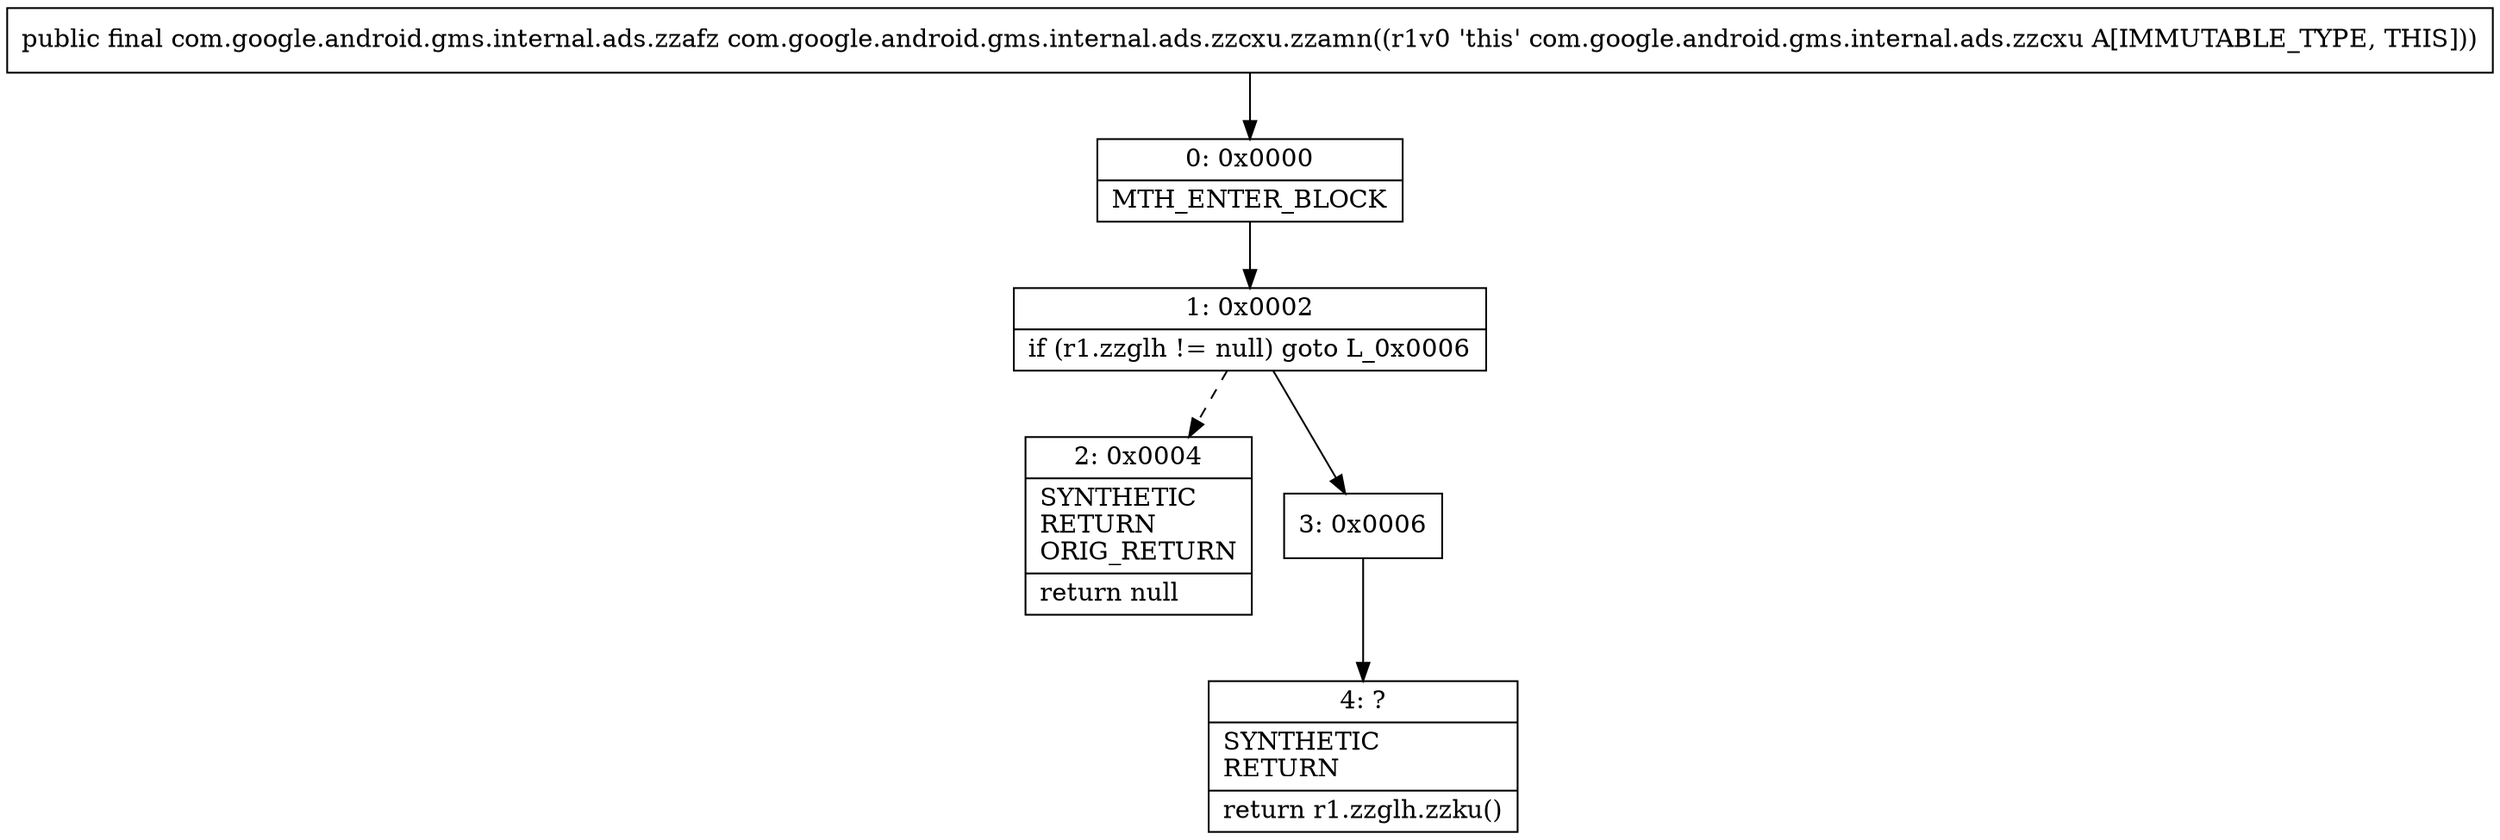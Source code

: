 digraph "CFG forcom.google.android.gms.internal.ads.zzcxu.zzamn()Lcom\/google\/android\/gms\/internal\/ads\/zzafz;" {
Node_0 [shape=record,label="{0\:\ 0x0000|MTH_ENTER_BLOCK\l}"];
Node_1 [shape=record,label="{1\:\ 0x0002|if (r1.zzglh != null) goto L_0x0006\l}"];
Node_2 [shape=record,label="{2\:\ 0x0004|SYNTHETIC\lRETURN\lORIG_RETURN\l|return null\l}"];
Node_3 [shape=record,label="{3\:\ 0x0006}"];
Node_4 [shape=record,label="{4\:\ ?|SYNTHETIC\lRETURN\l|return r1.zzglh.zzku()\l}"];
MethodNode[shape=record,label="{public final com.google.android.gms.internal.ads.zzafz com.google.android.gms.internal.ads.zzcxu.zzamn((r1v0 'this' com.google.android.gms.internal.ads.zzcxu A[IMMUTABLE_TYPE, THIS])) }"];
MethodNode -> Node_0;
Node_0 -> Node_1;
Node_1 -> Node_2[style=dashed];
Node_1 -> Node_3;
Node_3 -> Node_4;
}

